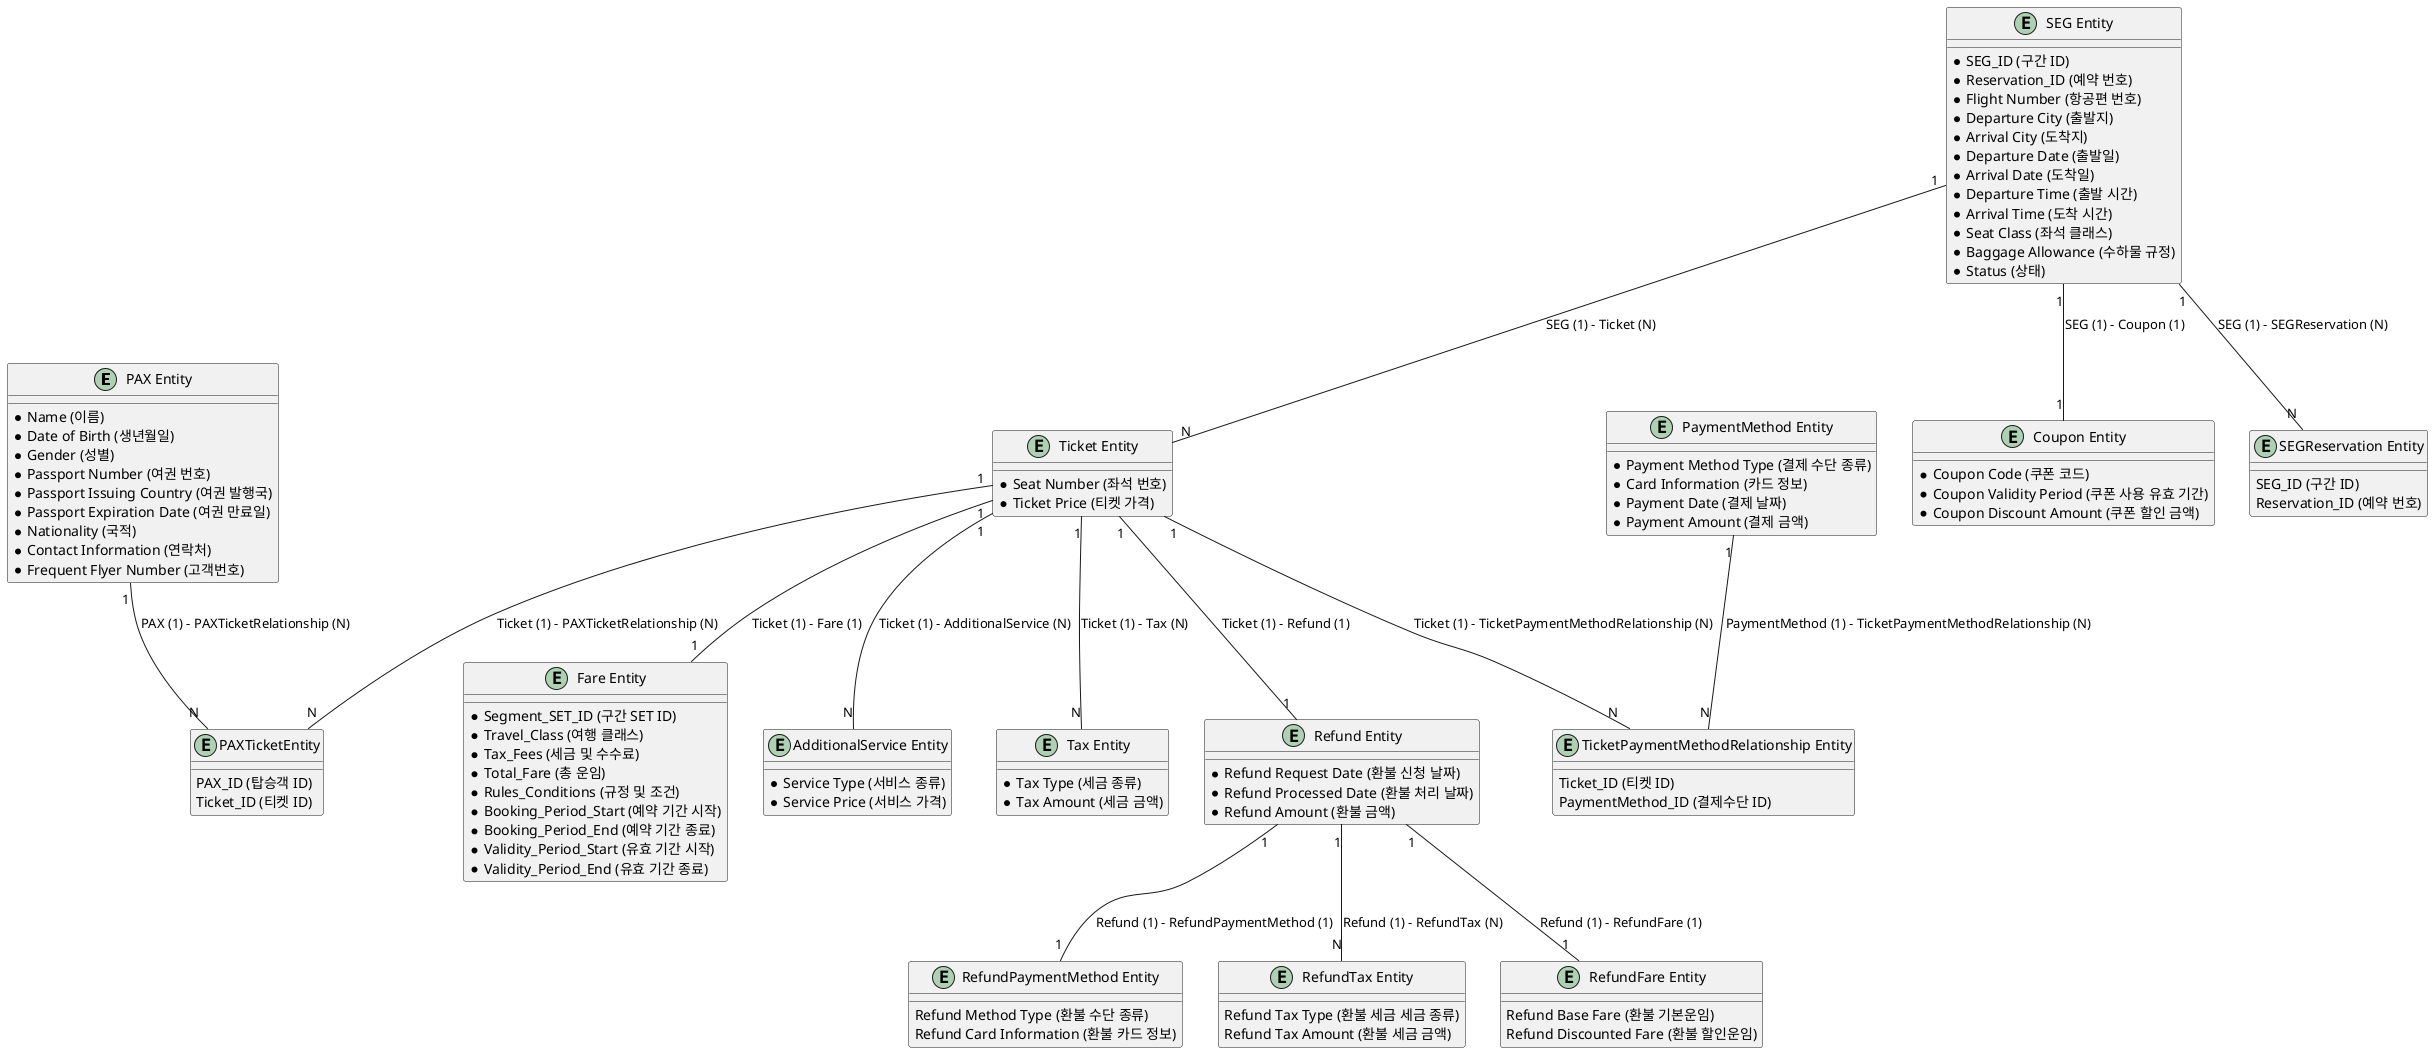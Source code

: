 @startuml


entity "PAX Entity" as pax {
  * Name (이름)
  * Date of Birth (생년월일)
  * Gender (성별)
  * Passport Number (여권 번호)
  * Passport Issuing Country (여권 발행국)
  * Passport Expiration Date (여권 만료일)
  * Nationality (국적)
  * Contact Information (연락처)
  * Frequent Flyer Number (고객번호)
}

entity "SEG Entity" as seg {
  * SEG_ID (구간 ID)
  * Reservation_ID (예약 번호)
  * Flight Number (항공편 번호)
  * Departure City (출발지)
  * Arrival City (도착지)
  * Departure Date (출발일)
  * Arrival Date (도착일)
  * Departure Time (출발 시간)
  * Arrival Time (도착 시간)
  * Seat Class (좌석 클래스)
  * Baggage Allowance (수하물 규정)
  * Status (상태)
}

entity "Fare Entity" as fare {
  * Segment_SET_ID (구간 SET ID)
  * Travel_Class (여행 클래스)
  * Tax_Fees (세금 및 수수료)
  * Total_Fare (총 운임)
  * Rules_Conditions (규정 및 조건)
  * Booking_Period_Start (예약 기간 시작)
  * Booking_Period_End (예약 기간 종료)
  * Validity_Period_Start (유효 기간 시작)
  * Validity_Period_End (유효 기간 종료)
}

entity "Ticket Entity" as ticket {
  * Seat Number (좌석 번호)
  * Ticket Price (티켓 가격)
}

entity "Coupon Entity" as coupon {
  * Coupon Code (쿠폰 코드)
  * Coupon Validity Period (쿠폰 사용 유효 기간)
  * Coupon Discount Amount (쿠폰 할인 금액)
}

entity "AdditionalService Entity" as additional_service {
  * Service Type (서비스 종류)
  * Service Price (서비스 가격)
}

entity "Tax Entity" as tax {
  * Tax Type (세금 종류)
  * Tax Amount (세금 금액)
}

entity "PaymentMethod Entity" as payment_method {
  * Payment Method Type (결제 수단 종류)
  * Card Information (카드 정보)
  * Payment Date (결제 날짜)
  * Payment Amount (결제 금액)
}

entity "Refund Entity" as refund {
  * Refund Request Date (환불 신청 날짜)
  * Refund Processed Date (환불 처리 날짜)
  * Refund Amount (환불 금액)
}

entity "RefundPaymentMethod Entity" as refund_payment_method {

Refund Method Type (환불 수단 종류)
Refund Card Information (환불 카드 정보)
}
entity "RefundTax Entity" as refund_tax {

Refund Tax Type (환불 세금 세금 종류)
Refund Tax Amount (환불 세금 금액)
}
entity "RefundFare Entity" as refund_fare {

Refund Base Fare (환불 기본운임)
Refund Discounted Fare (환불 할인운임)
}
entity "TicketPaymentMethodRelationship Entity" as ticket_payment_method_relationship {

Ticket_ID (티켓 ID)
PaymentMethod_ID (결제수단 ID)
}
entity "PAXTicketEntity" as pax_ticket {

PAX_ID (탑승객 ID)
Ticket_ID (티켓 ID)
}
entity "SEGReservation Entity" as seg_reservation {

SEG_ID (구간 ID)
Reservation_ID (예약 번호)
}
' Relationships
pax "1" -- "N" pax_ticket : PAX (1) - PAXTicketRelationship (N)
ticket "1" -- "N" pax_ticket : Ticket (1) - PAXTicketRelationship (N)
seg "1" -- "N" seg_reservation : SEG (1) - SEGReservation (N)
seg "1" -- "1" coupon : SEG (1) - Coupon (1)
ticket "1" -- "N" additional_service : Ticket (1) - AdditionalService (N)
ticket "1" -- "1" refund : Ticket (1) - Refund (1)
refund "1" -- "1" refund_payment_method : Refund (1) - RefundPaymentMethod (1)
refund "1" -- "N" refund_tax : Refund (1) - RefundTax (N)
refund "1" -- "1" refund_fare : Refund (1) - RefundFare (1)
seg "1" -- "N" ticket : SEG (1) - Ticket (N)
ticket "1" -- "1" fare : Ticket (1) - Fare (1)
ticket "1" -- "N" tax : Ticket (1) - Tax (N)
ticket "1" -- "N" ticket_payment_method_relationship : Ticket (1) - TicketPaymentMethodRelationship (N)
payment_method "1" -- "N" ticket_payment_method_relationship : PaymentMethod (1) - TicketPaymentMethodRelationship (N)

@enduml
